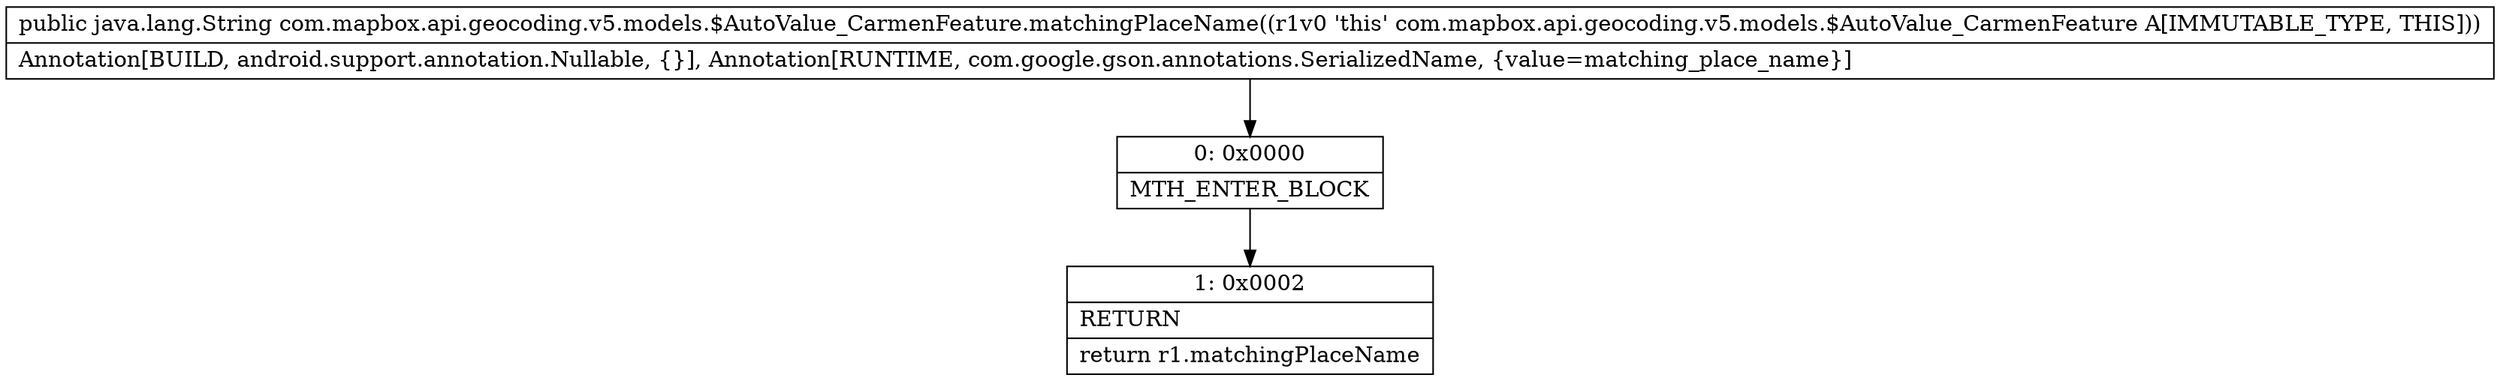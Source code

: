 digraph "CFG forcom.mapbox.api.geocoding.v5.models.$AutoValue_CarmenFeature.matchingPlaceName()Ljava\/lang\/String;" {
Node_0 [shape=record,label="{0\:\ 0x0000|MTH_ENTER_BLOCK\l}"];
Node_1 [shape=record,label="{1\:\ 0x0002|RETURN\l|return r1.matchingPlaceName\l}"];
MethodNode[shape=record,label="{public java.lang.String com.mapbox.api.geocoding.v5.models.$AutoValue_CarmenFeature.matchingPlaceName((r1v0 'this' com.mapbox.api.geocoding.v5.models.$AutoValue_CarmenFeature A[IMMUTABLE_TYPE, THIS]))  | Annotation[BUILD, android.support.annotation.Nullable, \{\}], Annotation[RUNTIME, com.google.gson.annotations.SerializedName, \{value=matching_place_name\}]\l}"];
MethodNode -> Node_0;
Node_0 -> Node_1;
}

